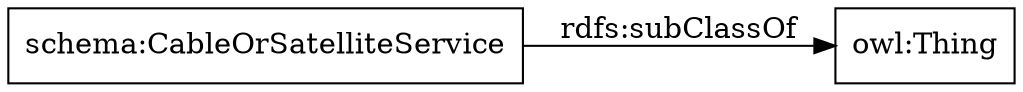 digraph ar2dtool_diagram { 
rankdir=LR;
size="1000"
node [shape = rectangle, color="black"]; "schema:CableOrSatelliteService" ; /*classes style*/
	"schema:CableOrSatelliteService" -> "owl:Thing" [ label = "rdfs:subClassOf" ];

}
